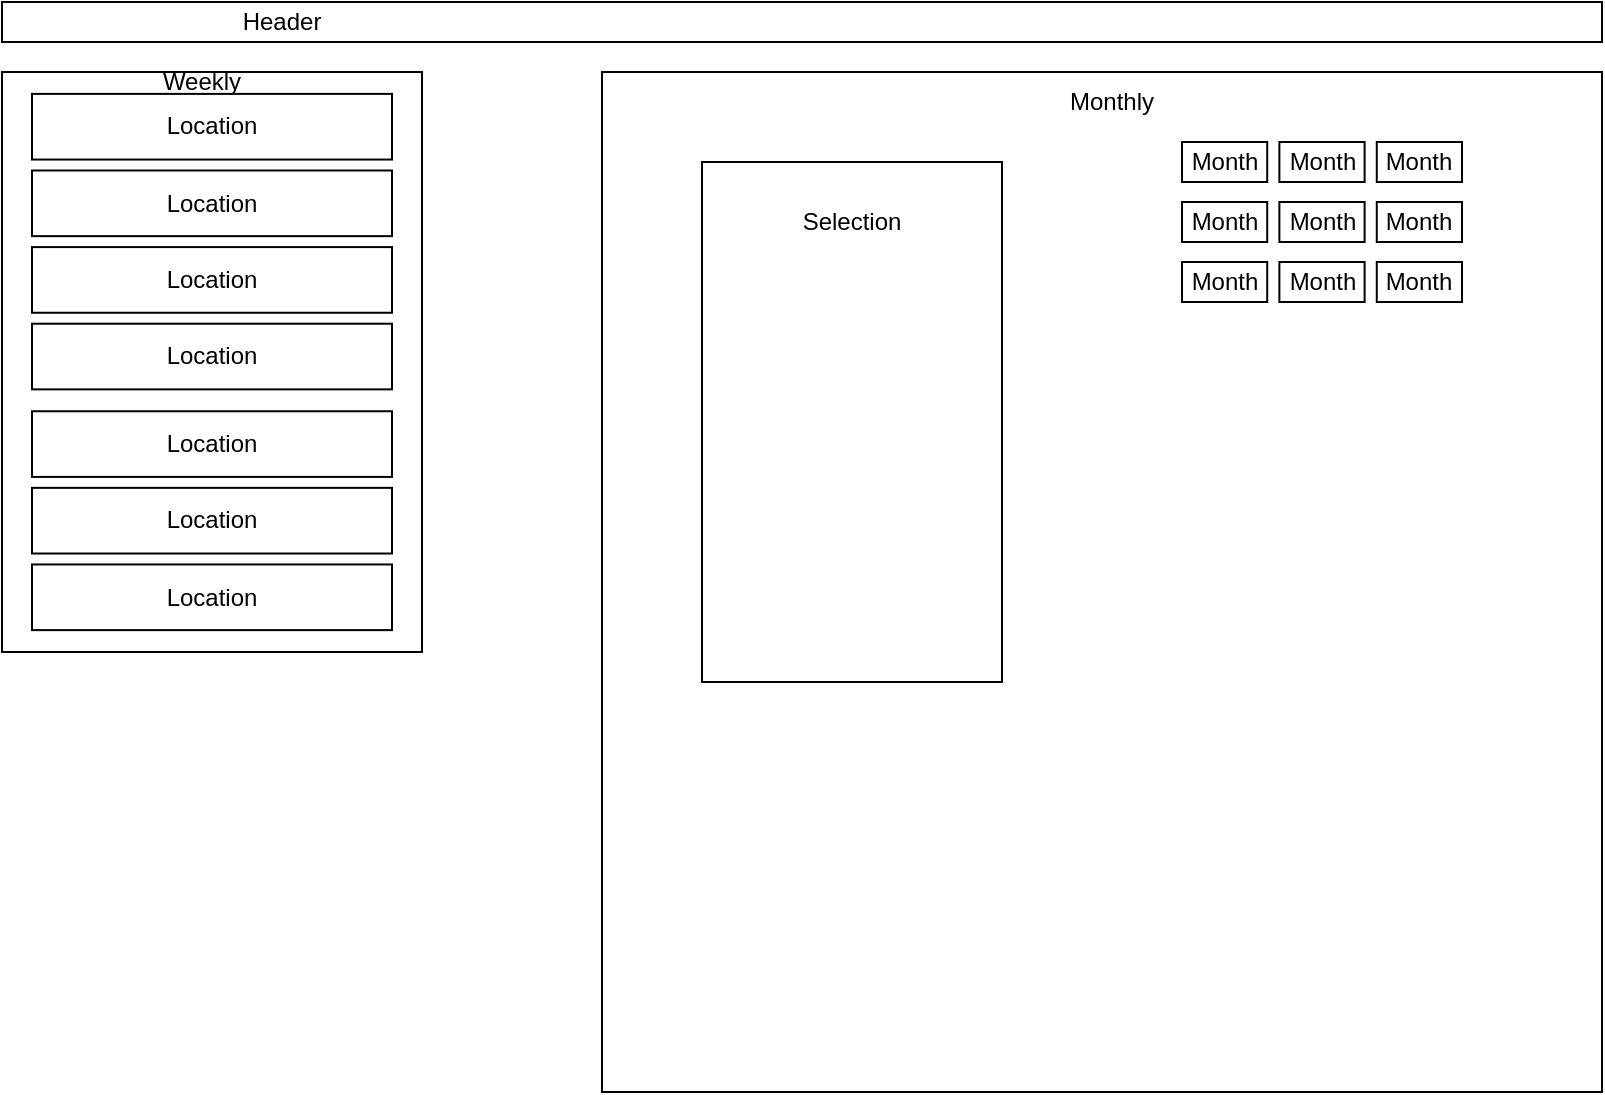 <mxfile version="14.5.1" type="github">
  <diagram id="rz1OlzjWp0s_iBaFRuhq" name="Page-1">
    <mxGraphModel dx="1102" dy="582" grid="1" gridSize="10" guides="1" tooltips="1" connect="1" arrows="1" fold="1" page="1" pageScale="1" pageWidth="850" pageHeight="1100" math="0" shadow="0">
      <root>
        <mxCell id="0" />
        <mxCell id="1" parent="0" />
        <mxCell id="GGUQNb59tYoLwWSjv65G-2" value="" style="rounded=0;whiteSpace=wrap;html=1;" parent="1" vertex="1">
          <mxGeometry x="340" y="35" width="500" height="510" as="geometry" />
        </mxCell>
        <mxCell id="GGUQNb59tYoLwWSjv65G-26" value="Monthly" style="text;html=1;strokeColor=none;fillColor=none;align=center;verticalAlign=middle;whiteSpace=wrap;rounded=0;" parent="1" vertex="1">
          <mxGeometry x="510" y="40" width="170" height="20" as="geometry" />
        </mxCell>
        <mxCell id="ohXQH4QP_s-ivV0D3okW-1" value="" style="group" vertex="1" connectable="0" parent="1">
          <mxGeometry x="40" y="35" width="210" height="290" as="geometry" />
        </mxCell>
        <mxCell id="GGUQNb59tYoLwWSjv65G-9" style="edgeStyle=orthogonalEdgeStyle;rounded=0;orthogonalLoop=1;jettySize=auto;html=1;exitX=0.5;exitY=0;exitDx=0;exitDy=0;" parent="ohXQH4QP_s-ivV0D3okW-1" source="GGUQNb59tYoLwWSjv65G-1" edge="1">
          <mxGeometry relative="1" as="geometry">
            <mxPoint x="105" y="21.887" as="targetPoint" />
            <Array as="points">
              <mxPoint x="105" y="38.302" />
              <mxPoint x="105" y="38.302" />
            </Array>
          </mxGeometry>
        </mxCell>
        <mxCell id="GGUQNb59tYoLwWSjv65G-1" value="" style="rounded=0;whiteSpace=wrap;html=1;container=1;" parent="ohXQH4QP_s-ivV0D3okW-1" vertex="1">
          <mxGeometry width="210" height="290" as="geometry" />
        </mxCell>
        <mxCell id="GGUQNb59tYoLwWSjv65G-5" value="Location" style="rounded=0;whiteSpace=wrap;html=1;" parent="ohXQH4QP_s-ivV0D3okW-1" vertex="1">
          <mxGeometry x="15" y="87.547" width="180" height="32.83" as="geometry" />
        </mxCell>
        <mxCell id="GGUQNb59tYoLwWSjv65G-6" value="Location" style="rounded=0;whiteSpace=wrap;html=1;" parent="ohXQH4QP_s-ivV0D3okW-1" vertex="1">
          <mxGeometry x="15" y="125.849" width="180" height="32.83" as="geometry" />
        </mxCell>
        <mxCell id="GGUQNb59tYoLwWSjv65G-7" value="Location" style="rounded=0;whiteSpace=wrap;html=1;" parent="ohXQH4QP_s-ivV0D3okW-1" vertex="1">
          <mxGeometry x="15" y="169.623" width="180" height="32.83" as="geometry" />
        </mxCell>
        <mxCell id="GGUQNb59tYoLwWSjv65G-8" value="Location" style="rounded=0;whiteSpace=wrap;html=1;" parent="ohXQH4QP_s-ivV0D3okW-1" vertex="1">
          <mxGeometry x="15" y="207.925" width="180" height="32.83" as="geometry" />
        </mxCell>
        <mxCell id="GGUQNb59tYoLwWSjv65G-10" value="Location" style="rounded=0;whiteSpace=wrap;html=1;" parent="ohXQH4QP_s-ivV0D3okW-1" vertex="1">
          <mxGeometry x="15" y="246.226" width="180" height="32.83" as="geometry" />
        </mxCell>
        <mxCell id="GGUQNb59tYoLwWSjv65G-11" value="Location" style="rounded=0;whiteSpace=wrap;html=1;" parent="ohXQH4QP_s-ivV0D3okW-1" vertex="1">
          <mxGeometry x="15" y="49.245" width="180" height="32.83" as="geometry" />
        </mxCell>
        <mxCell id="GGUQNb59tYoLwWSjv65G-12" value="Location" style="rounded=0;whiteSpace=wrap;html=1;" parent="ohXQH4QP_s-ivV0D3okW-1" vertex="1">
          <mxGeometry x="15" y="10.943" width="180" height="32.83" as="geometry" />
        </mxCell>
        <mxCell id="GGUQNb59tYoLwWSjv65G-25" value="Weekly" style="text;html=1;strokeColor=none;fillColor=none;align=center;verticalAlign=middle;whiteSpace=wrap;rounded=0;" parent="ohXQH4QP_s-ivV0D3okW-1" vertex="1">
          <mxGeometry x="50" width="100" height="10.943" as="geometry" />
        </mxCell>
        <mxCell id="ohXQH4QP_s-ivV0D3okW-11" value="" style="group" vertex="1" connectable="0" parent="1">
          <mxGeometry x="630" y="70" width="140" height="80" as="geometry" />
        </mxCell>
        <mxCell id="GGUQNb59tYoLwWSjv65G-13" value="Month" style="rounded=0;whiteSpace=wrap;html=1;" parent="ohXQH4QP_s-ivV0D3okW-11" vertex="1">
          <mxGeometry width="42.609" height="20" as="geometry" />
        </mxCell>
        <mxCell id="ohXQH4QP_s-ivV0D3okW-2" value="Month" style="rounded=0;whiteSpace=wrap;html=1;" vertex="1" parent="ohXQH4QP_s-ivV0D3okW-11">
          <mxGeometry x="48.696" width="42.609" height="20" as="geometry" />
        </mxCell>
        <mxCell id="ohXQH4QP_s-ivV0D3okW-3" value="Month" style="rounded=0;whiteSpace=wrap;html=1;" vertex="1" parent="ohXQH4QP_s-ivV0D3okW-11">
          <mxGeometry x="97.391" width="42.609" height="20" as="geometry" />
        </mxCell>
        <mxCell id="ohXQH4QP_s-ivV0D3okW-4" value="Month" style="rounded=0;whiteSpace=wrap;html=1;" vertex="1" parent="ohXQH4QP_s-ivV0D3okW-11">
          <mxGeometry x="97.391" y="30" width="42.609" height="20" as="geometry" />
        </mxCell>
        <mxCell id="ohXQH4QP_s-ivV0D3okW-5" value="Month" style="rounded=0;whiteSpace=wrap;html=1;" vertex="1" parent="ohXQH4QP_s-ivV0D3okW-11">
          <mxGeometry x="48.696" y="30" width="42.609" height="20" as="geometry" />
        </mxCell>
        <mxCell id="ohXQH4QP_s-ivV0D3okW-6" value="Month" style="rounded=0;whiteSpace=wrap;html=1;" vertex="1" parent="ohXQH4QP_s-ivV0D3okW-11">
          <mxGeometry y="30" width="42.609" height="20" as="geometry" />
        </mxCell>
        <mxCell id="ohXQH4QP_s-ivV0D3okW-7" value="Month" style="rounded=0;whiteSpace=wrap;html=1;" vertex="1" parent="ohXQH4QP_s-ivV0D3okW-11">
          <mxGeometry x="97.391" y="60" width="42.609" height="20" as="geometry" />
        </mxCell>
        <mxCell id="ohXQH4QP_s-ivV0D3okW-8" value="Month" style="rounded=0;whiteSpace=wrap;html=1;" vertex="1" parent="ohXQH4QP_s-ivV0D3okW-11">
          <mxGeometry x="48.696" y="60" width="42.609" height="20" as="geometry" />
        </mxCell>
        <mxCell id="ohXQH4QP_s-ivV0D3okW-9" value="Month" style="rounded=0;whiteSpace=wrap;html=1;" vertex="1" parent="ohXQH4QP_s-ivV0D3okW-11">
          <mxGeometry y="60" width="42.609" height="20" as="geometry" />
        </mxCell>
        <mxCell id="ohXQH4QP_s-ivV0D3okW-12" value="" style="rounded=0;whiteSpace=wrap;html=1;" vertex="1" parent="1">
          <mxGeometry x="390" y="80" width="150" height="260" as="geometry" />
        </mxCell>
        <mxCell id="ohXQH4QP_s-ivV0D3okW-13" value="Selection" style="text;html=1;strokeColor=none;fillColor=none;align=center;verticalAlign=middle;whiteSpace=wrap;rounded=0;" vertex="1" parent="1">
          <mxGeometry x="420" y="100" width="90" height="20" as="geometry" />
        </mxCell>
        <mxCell id="ohXQH4QP_s-ivV0D3okW-14" value="" style="rounded=0;whiteSpace=wrap;html=1;" vertex="1" parent="1">
          <mxGeometry x="40" width="800" height="20" as="geometry" />
        </mxCell>
        <mxCell id="ohXQH4QP_s-ivV0D3okW-15" value="Header" style="text;html=1;strokeColor=none;fillColor=none;align=center;verticalAlign=middle;whiteSpace=wrap;rounded=0;" vertex="1" parent="1">
          <mxGeometry x="160" width="40" height="20" as="geometry" />
        </mxCell>
      </root>
    </mxGraphModel>
  </diagram>
</mxfile>
